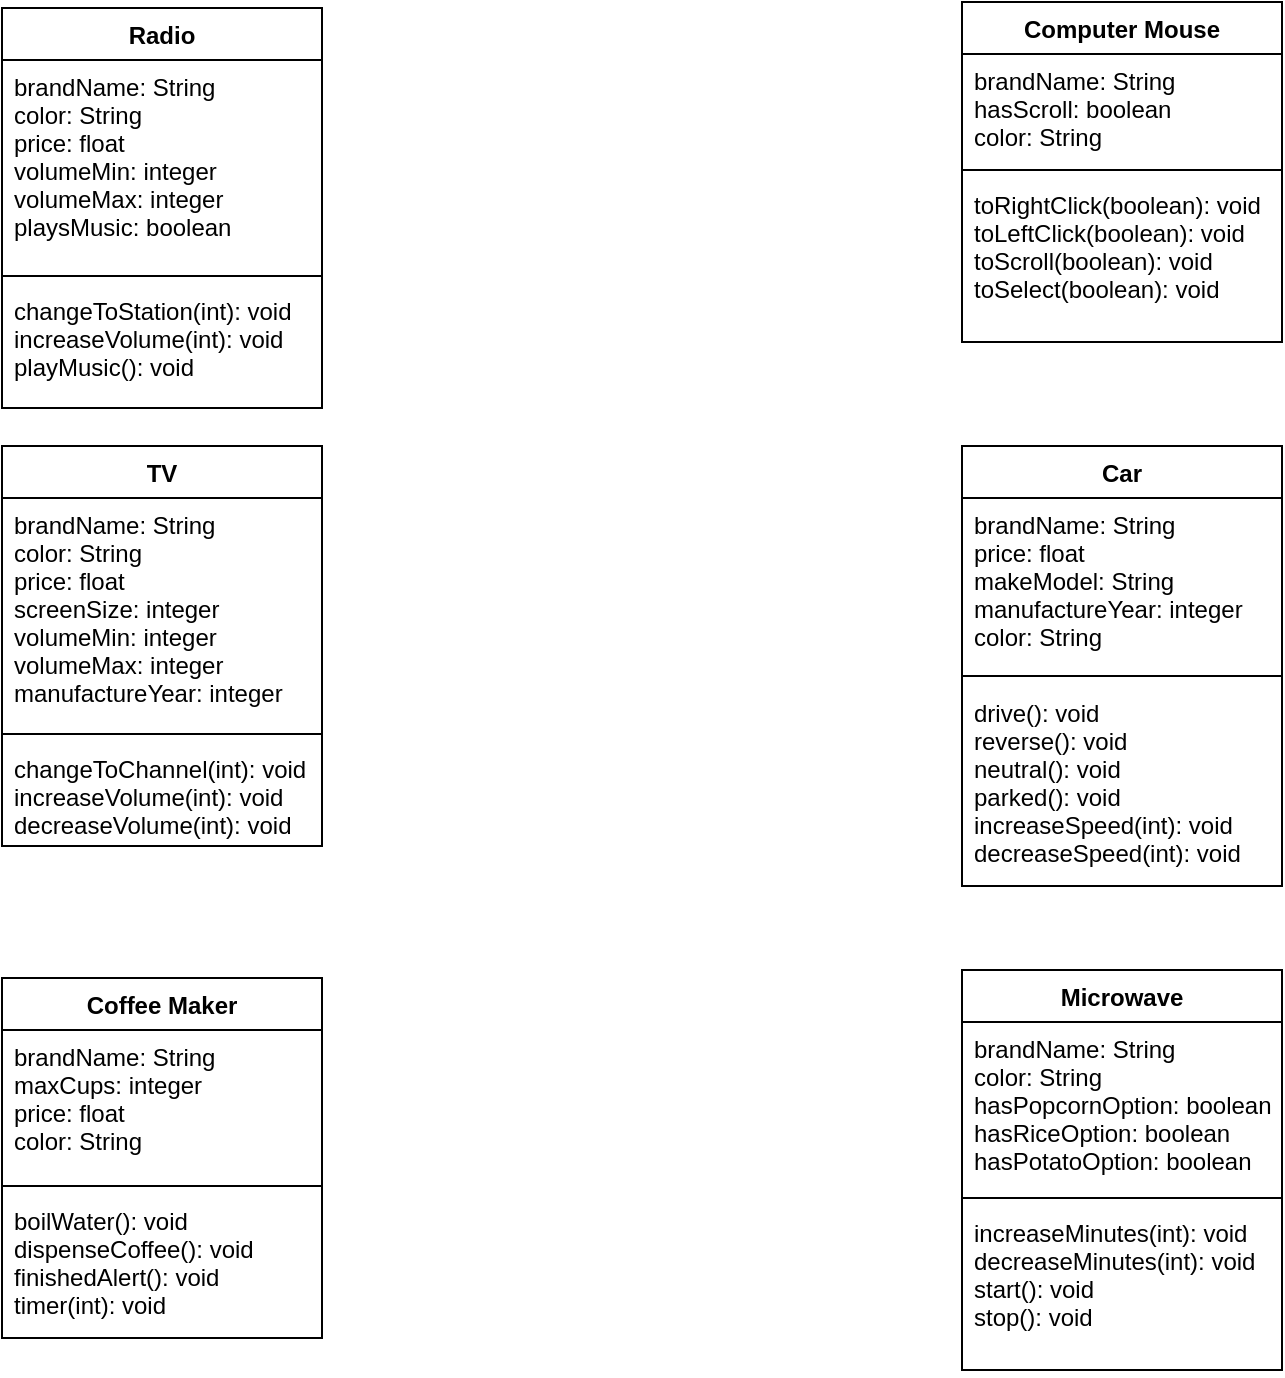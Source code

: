 <mxfile version="11.0.7" type="github"><diagram id="uL9fSU9vtE4wb3lYX9xw" name="Page-1"><mxGraphModel dx="1186" dy="766" grid="1" gridSize="10" guides="1" tooltips="1" connect="1" arrows="1" fold="1" page="1" pageScale="1" pageWidth="850" pageHeight="1100" math="0" shadow="0"><root><mxCell id="0"/><mxCell id="1" parent="0"/><mxCell id="PUp6G_gMXNwm5RY9QZfq-1" value="Radio" style="swimlane;fontStyle=1;align=center;verticalAlign=top;childLayout=stackLayout;horizontal=1;startSize=26;horizontalStack=0;resizeParent=1;resizeParentMax=0;resizeLast=0;collapsible=1;marginBottom=0;" parent="1" vertex="1"><mxGeometry x="80" y="40" width="160" height="200" as="geometry"/></mxCell><mxCell id="PUp6G_gMXNwm5RY9QZfq-2" value="brandName: String&#10;color: String&#10;price: float&#10;volumeMin: integer&#10;volumeMax: integer&#10;playsMusic: boolean" style="text;strokeColor=none;fillColor=none;align=left;verticalAlign=top;spacingLeft=4;spacingRight=4;overflow=hidden;rotatable=0;points=[[0,0.5],[1,0.5]];portConstraint=eastwest;" parent="PUp6G_gMXNwm5RY9QZfq-1" vertex="1"><mxGeometry y="26" width="160" height="104" as="geometry"/></mxCell><mxCell id="PUp6G_gMXNwm5RY9QZfq-3" value="" style="line;strokeWidth=1;fillColor=none;align=left;verticalAlign=middle;spacingTop=-1;spacingLeft=3;spacingRight=3;rotatable=0;labelPosition=right;points=[];portConstraint=eastwest;" parent="PUp6G_gMXNwm5RY9QZfq-1" vertex="1"><mxGeometry y="130" width="160" height="8" as="geometry"/></mxCell><mxCell id="PUp6G_gMXNwm5RY9QZfq-4" value="changeToStation(int): void&#10;increaseVolume(int): void&#10;playMusic(): void" style="text;strokeColor=none;fillColor=none;align=left;verticalAlign=top;spacingLeft=4;spacingRight=4;overflow=hidden;rotatable=0;points=[[0,0.5],[1,0.5]];portConstraint=eastwest;" parent="PUp6G_gMXNwm5RY9QZfq-1" vertex="1"><mxGeometry y="138" width="160" height="62" as="geometry"/></mxCell><mxCell id="PUp6G_gMXNwm5RY9QZfq-5" value="TV" style="swimlane;fontStyle=1;align=center;verticalAlign=top;childLayout=stackLayout;horizontal=1;startSize=26;horizontalStack=0;resizeParent=1;resizeParentMax=0;resizeLast=0;collapsible=1;marginBottom=0;" parent="1" vertex="1"><mxGeometry x="80" y="259" width="160" height="200" as="geometry"/></mxCell><mxCell id="PUp6G_gMXNwm5RY9QZfq-6" value="brandName: String&#10;color: String&#10;price: float&#10;screenSize: integer&#10;volumeMin: integer&#10;volumeMax: integer&#10;manufactureYear: integer&#10;" style="text;strokeColor=none;fillColor=none;align=left;verticalAlign=top;spacingLeft=4;spacingRight=4;overflow=hidden;rotatable=0;points=[[0,0.5],[1,0.5]];portConstraint=eastwest;" parent="PUp6G_gMXNwm5RY9QZfq-5" vertex="1"><mxGeometry y="26" width="160" height="114" as="geometry"/></mxCell><mxCell id="PUp6G_gMXNwm5RY9QZfq-7" value="" style="line;strokeWidth=1;fillColor=none;align=left;verticalAlign=middle;spacingTop=-1;spacingLeft=3;spacingRight=3;rotatable=0;labelPosition=right;points=[];portConstraint=eastwest;" parent="PUp6G_gMXNwm5RY9QZfq-5" vertex="1"><mxGeometry y="140" width="160" height="8" as="geometry"/></mxCell><mxCell id="PUp6G_gMXNwm5RY9QZfq-8" value="changeToChannel(int): void&#10;increaseVolume(int): void&#10;decreaseVolume(int): void&#10;" style="text;strokeColor=none;fillColor=none;align=left;verticalAlign=top;spacingLeft=4;spacingRight=4;overflow=hidden;rotatable=0;points=[[0,0.5],[1,0.5]];portConstraint=eastwest;" parent="PUp6G_gMXNwm5RY9QZfq-5" vertex="1"><mxGeometry y="148" width="160" height="52" as="geometry"/></mxCell><mxCell id="PUp6G_gMXNwm5RY9QZfq-9" value="Car" style="swimlane;fontStyle=1;align=center;verticalAlign=top;childLayout=stackLayout;horizontal=1;startSize=26;horizontalStack=0;resizeParent=1;resizeParentMax=0;resizeLast=0;collapsible=1;marginBottom=0;" parent="1" vertex="1"><mxGeometry x="560" y="259" width="160" height="220" as="geometry"/></mxCell><mxCell id="PUp6G_gMXNwm5RY9QZfq-10" value="brandName: String&#10;price: float&#10;makeModel: String&#10;manufactureYear: integer&#10;color: String&#10;" style="text;strokeColor=none;fillColor=none;align=left;verticalAlign=top;spacingLeft=4;spacingRight=4;overflow=hidden;rotatable=0;points=[[0,0.5],[1,0.5]];portConstraint=eastwest;" parent="PUp6G_gMXNwm5RY9QZfq-9" vertex="1"><mxGeometry y="26" width="160" height="84" as="geometry"/></mxCell><mxCell id="PUp6G_gMXNwm5RY9QZfq-11" value="" style="line;strokeWidth=1;fillColor=none;align=left;verticalAlign=middle;spacingTop=-1;spacingLeft=3;spacingRight=3;rotatable=0;labelPosition=right;points=[];portConstraint=eastwest;" parent="PUp6G_gMXNwm5RY9QZfq-9" vertex="1"><mxGeometry y="110" width="160" height="10" as="geometry"/></mxCell><mxCell id="PUp6G_gMXNwm5RY9QZfq-12" value="drive(): void&#10;reverse(): void&#10;neutral(): void&#10;parked(): void&#10;increaseSpeed(int): void&#10;decreaseSpeed(int): void" style="text;strokeColor=none;fillColor=none;align=left;verticalAlign=top;spacingLeft=4;spacingRight=4;overflow=hidden;rotatable=0;points=[[0,0.5],[1,0.5]];portConstraint=eastwest;" parent="PUp6G_gMXNwm5RY9QZfq-9" vertex="1"><mxGeometry y="120" width="160" height="100" as="geometry"/></mxCell><mxCell id="PUp6G_gMXNwm5RY9QZfq-13" value="Computer Mouse&#10;" style="swimlane;fontStyle=1;align=center;verticalAlign=top;childLayout=stackLayout;horizontal=1;startSize=26;horizontalStack=0;resizeParent=1;resizeParentMax=0;resizeLast=0;collapsible=1;marginBottom=0;" parent="1" vertex="1"><mxGeometry x="560" y="37" width="160" height="170" as="geometry"/></mxCell><mxCell id="PUp6G_gMXNwm5RY9QZfq-14" value="brandName: String&#10;hasScroll: boolean&#10;color: String" style="text;strokeColor=none;fillColor=none;align=left;verticalAlign=top;spacingLeft=4;spacingRight=4;overflow=hidden;rotatable=0;points=[[0,0.5],[1,0.5]];portConstraint=eastwest;" parent="PUp6G_gMXNwm5RY9QZfq-13" vertex="1"><mxGeometry y="26" width="160" height="54" as="geometry"/></mxCell><mxCell id="PUp6G_gMXNwm5RY9QZfq-15" value="" style="line;strokeWidth=1;fillColor=none;align=left;verticalAlign=middle;spacingTop=-1;spacingLeft=3;spacingRight=3;rotatable=0;labelPosition=right;points=[];portConstraint=eastwest;" parent="PUp6G_gMXNwm5RY9QZfq-13" vertex="1"><mxGeometry y="80" width="160" height="8" as="geometry"/></mxCell><mxCell id="PUp6G_gMXNwm5RY9QZfq-16" value="toRightClick(boolean): void&#10;toLeftClick(boolean): void&#10;toScroll(boolean): void&#10;toSelect(boolean): void&#10;" style="text;strokeColor=none;fillColor=none;align=left;verticalAlign=top;spacingLeft=4;spacingRight=4;overflow=hidden;rotatable=0;points=[[0,0.5],[1,0.5]];portConstraint=eastwest;" parent="PUp6G_gMXNwm5RY9QZfq-13" vertex="1"><mxGeometry y="88" width="160" height="82" as="geometry"/></mxCell><mxCell id="PUp6G_gMXNwm5RY9QZfq-17" value="Coffee Maker" style="swimlane;fontStyle=1;align=center;verticalAlign=top;childLayout=stackLayout;horizontal=1;startSize=26;horizontalStack=0;resizeParent=1;resizeParentMax=0;resizeLast=0;collapsible=1;marginBottom=0;" parent="1" vertex="1"><mxGeometry x="80" y="525" width="160" height="180" as="geometry"/></mxCell><mxCell id="PUp6G_gMXNwm5RY9QZfq-18" value="brandName: String&#10;maxCups: integer&#10;price: float&#10;color: String&#10;" style="text;strokeColor=none;fillColor=none;align=left;verticalAlign=top;spacingLeft=4;spacingRight=4;overflow=hidden;rotatable=0;points=[[0,0.5],[1,0.5]];portConstraint=eastwest;" parent="PUp6G_gMXNwm5RY9QZfq-17" vertex="1"><mxGeometry y="26" width="160" height="74" as="geometry"/></mxCell><mxCell id="PUp6G_gMXNwm5RY9QZfq-19" value="" style="line;strokeWidth=1;fillColor=none;align=left;verticalAlign=middle;spacingTop=-1;spacingLeft=3;spacingRight=3;rotatable=0;labelPosition=right;points=[];portConstraint=eastwest;" parent="PUp6G_gMXNwm5RY9QZfq-17" vertex="1"><mxGeometry y="100" width="160" height="8" as="geometry"/></mxCell><mxCell id="PUp6G_gMXNwm5RY9QZfq-20" value="boilWater(): void&#10;dispenseCoffee(): void&#10;finishedAlert(): void&#10;timer(int): void" style="text;strokeColor=none;fillColor=none;align=left;verticalAlign=top;spacingLeft=4;spacingRight=4;overflow=hidden;rotatable=0;points=[[0,0.5],[1,0.5]];portConstraint=eastwest;" parent="PUp6G_gMXNwm5RY9QZfq-17" vertex="1"><mxGeometry y="108" width="160" height="72" as="geometry"/></mxCell><mxCell id="PUp6G_gMXNwm5RY9QZfq-21" value="Microwave&#10;" style="swimlane;fontStyle=1;align=center;verticalAlign=top;childLayout=stackLayout;horizontal=1;startSize=26;horizontalStack=0;resizeParent=1;resizeParentMax=0;resizeLast=0;collapsible=1;marginBottom=0;" parent="1" vertex="1"><mxGeometry x="560" y="521" width="160" height="200" as="geometry"/></mxCell><mxCell id="PUp6G_gMXNwm5RY9QZfq-22" value="brandName: String&#10;color: String&#10;hasPopcornOption: boolean&#10;hasRiceOption: boolean&#10;hasPotatoOption: boolean" style="text;strokeColor=none;fillColor=none;align=left;verticalAlign=top;spacingLeft=4;spacingRight=4;overflow=hidden;rotatable=0;points=[[0,0.5],[1,0.5]];portConstraint=eastwest;" parent="PUp6G_gMXNwm5RY9QZfq-21" vertex="1"><mxGeometry y="26" width="160" height="84" as="geometry"/></mxCell><mxCell id="PUp6G_gMXNwm5RY9QZfq-23" value="" style="line;strokeWidth=1;fillColor=none;align=left;verticalAlign=middle;spacingTop=-1;spacingLeft=3;spacingRight=3;rotatable=0;labelPosition=right;points=[];portConstraint=eastwest;" parent="PUp6G_gMXNwm5RY9QZfq-21" vertex="1"><mxGeometry y="110" width="160" height="8" as="geometry"/></mxCell><mxCell id="PUp6G_gMXNwm5RY9QZfq-24" value="increaseMinutes(int): void&#10;decreaseMinutes(int): void&#10;start(): void&#10;stop(): void" style="text;strokeColor=none;fillColor=none;align=left;verticalAlign=top;spacingLeft=4;spacingRight=4;overflow=hidden;rotatable=0;points=[[0,0.5],[1,0.5]];portConstraint=eastwest;" parent="PUp6G_gMXNwm5RY9QZfq-21" vertex="1"><mxGeometry y="118" width="160" height="82" as="geometry"/></mxCell></root></mxGraphModel></diagram></mxfile>